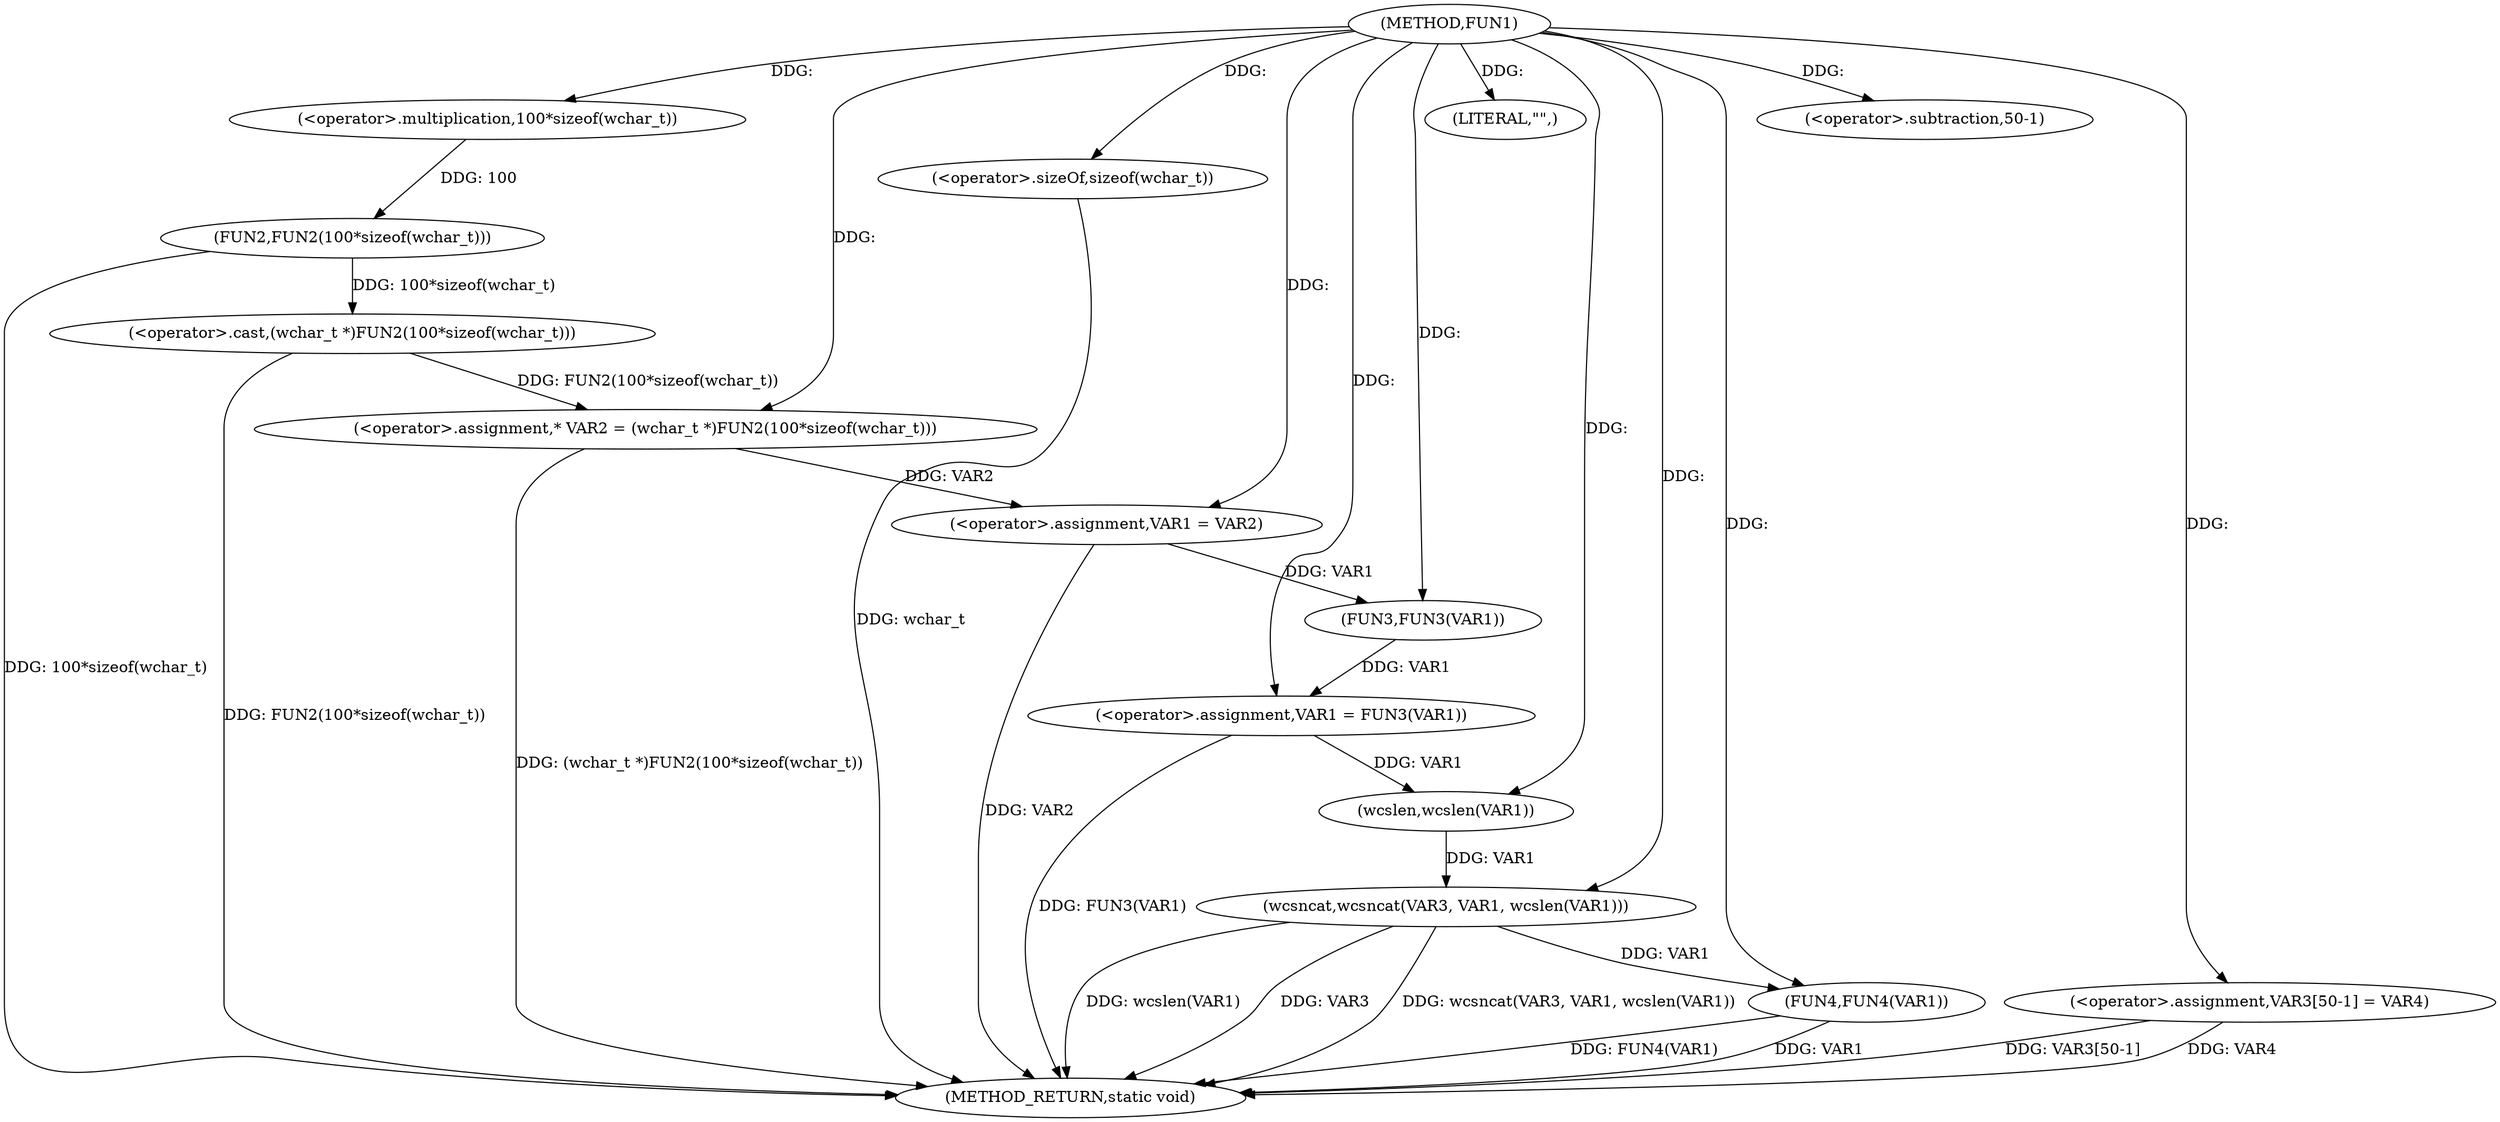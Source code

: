 digraph FUN1 {  
"1000100" [label = "(METHOD,FUN1)" ]
"1000136" [label = "(METHOD_RETURN,static void)" ]
"1000104" [label = "(<operator>.assignment,* VAR2 = (wchar_t *)FUN2(100*sizeof(wchar_t)))" ]
"1000106" [label = "(<operator>.cast,(wchar_t *)FUN2(100*sizeof(wchar_t)))" ]
"1000108" [label = "(FUN2,FUN2(100*sizeof(wchar_t)))" ]
"1000109" [label = "(<operator>.multiplication,100*sizeof(wchar_t))" ]
"1000111" [label = "(<operator>.sizeOf,sizeof(wchar_t))" ]
"1000113" [label = "(<operator>.assignment,VAR1 = VAR2)" ]
"1000116" [label = "(<operator>.assignment,VAR1 = FUN3(VAR1))" ]
"1000118" [label = "(FUN3,FUN3(VAR1))" ]
"1000121" [label = "(LITERAL,\"\",)" ]
"1000122" [label = "(wcsncat,wcsncat(VAR3, VAR1, wcslen(VAR1)))" ]
"1000125" [label = "(wcslen,wcslen(VAR1))" ]
"1000127" [label = "(<operator>.assignment,VAR3[50-1] = VAR4)" ]
"1000130" [label = "(<operator>.subtraction,50-1)" ]
"1000134" [label = "(FUN4,FUN4(VAR1))" ]
  "1000122" -> "1000136"  [ label = "DDG: wcslen(VAR1)"] 
  "1000106" -> "1000136"  [ label = "DDG: FUN2(100*sizeof(wchar_t))"] 
  "1000122" -> "1000136"  [ label = "DDG: VAR3"] 
  "1000134" -> "1000136"  [ label = "DDG: FUN4(VAR1)"] 
  "1000113" -> "1000136"  [ label = "DDG: VAR2"] 
  "1000116" -> "1000136"  [ label = "DDG: FUN3(VAR1)"] 
  "1000122" -> "1000136"  [ label = "DDG: wcsncat(VAR3, VAR1, wcslen(VAR1))"] 
  "1000127" -> "1000136"  [ label = "DDG: VAR3[50-1]"] 
  "1000127" -> "1000136"  [ label = "DDG: VAR4"] 
  "1000111" -> "1000136"  [ label = "DDG: wchar_t"] 
  "1000134" -> "1000136"  [ label = "DDG: VAR1"] 
  "1000104" -> "1000136"  [ label = "DDG: (wchar_t *)FUN2(100*sizeof(wchar_t))"] 
  "1000108" -> "1000136"  [ label = "DDG: 100*sizeof(wchar_t)"] 
  "1000106" -> "1000104"  [ label = "DDG: FUN2(100*sizeof(wchar_t))"] 
  "1000100" -> "1000104"  [ label = "DDG: "] 
  "1000108" -> "1000106"  [ label = "DDG: 100*sizeof(wchar_t)"] 
  "1000109" -> "1000108"  [ label = "DDG: 100"] 
  "1000100" -> "1000109"  [ label = "DDG: "] 
  "1000100" -> "1000111"  [ label = "DDG: "] 
  "1000104" -> "1000113"  [ label = "DDG: VAR2"] 
  "1000100" -> "1000113"  [ label = "DDG: "] 
  "1000118" -> "1000116"  [ label = "DDG: VAR1"] 
  "1000100" -> "1000116"  [ label = "DDG: "] 
  "1000113" -> "1000118"  [ label = "DDG: VAR1"] 
  "1000100" -> "1000118"  [ label = "DDG: "] 
  "1000100" -> "1000121"  [ label = "DDG: "] 
  "1000100" -> "1000122"  [ label = "DDG: "] 
  "1000125" -> "1000122"  [ label = "DDG: VAR1"] 
  "1000116" -> "1000125"  [ label = "DDG: VAR1"] 
  "1000100" -> "1000125"  [ label = "DDG: "] 
  "1000100" -> "1000127"  [ label = "DDG: "] 
  "1000100" -> "1000130"  [ label = "DDG: "] 
  "1000122" -> "1000134"  [ label = "DDG: VAR1"] 
  "1000100" -> "1000134"  [ label = "DDG: "] 
}
